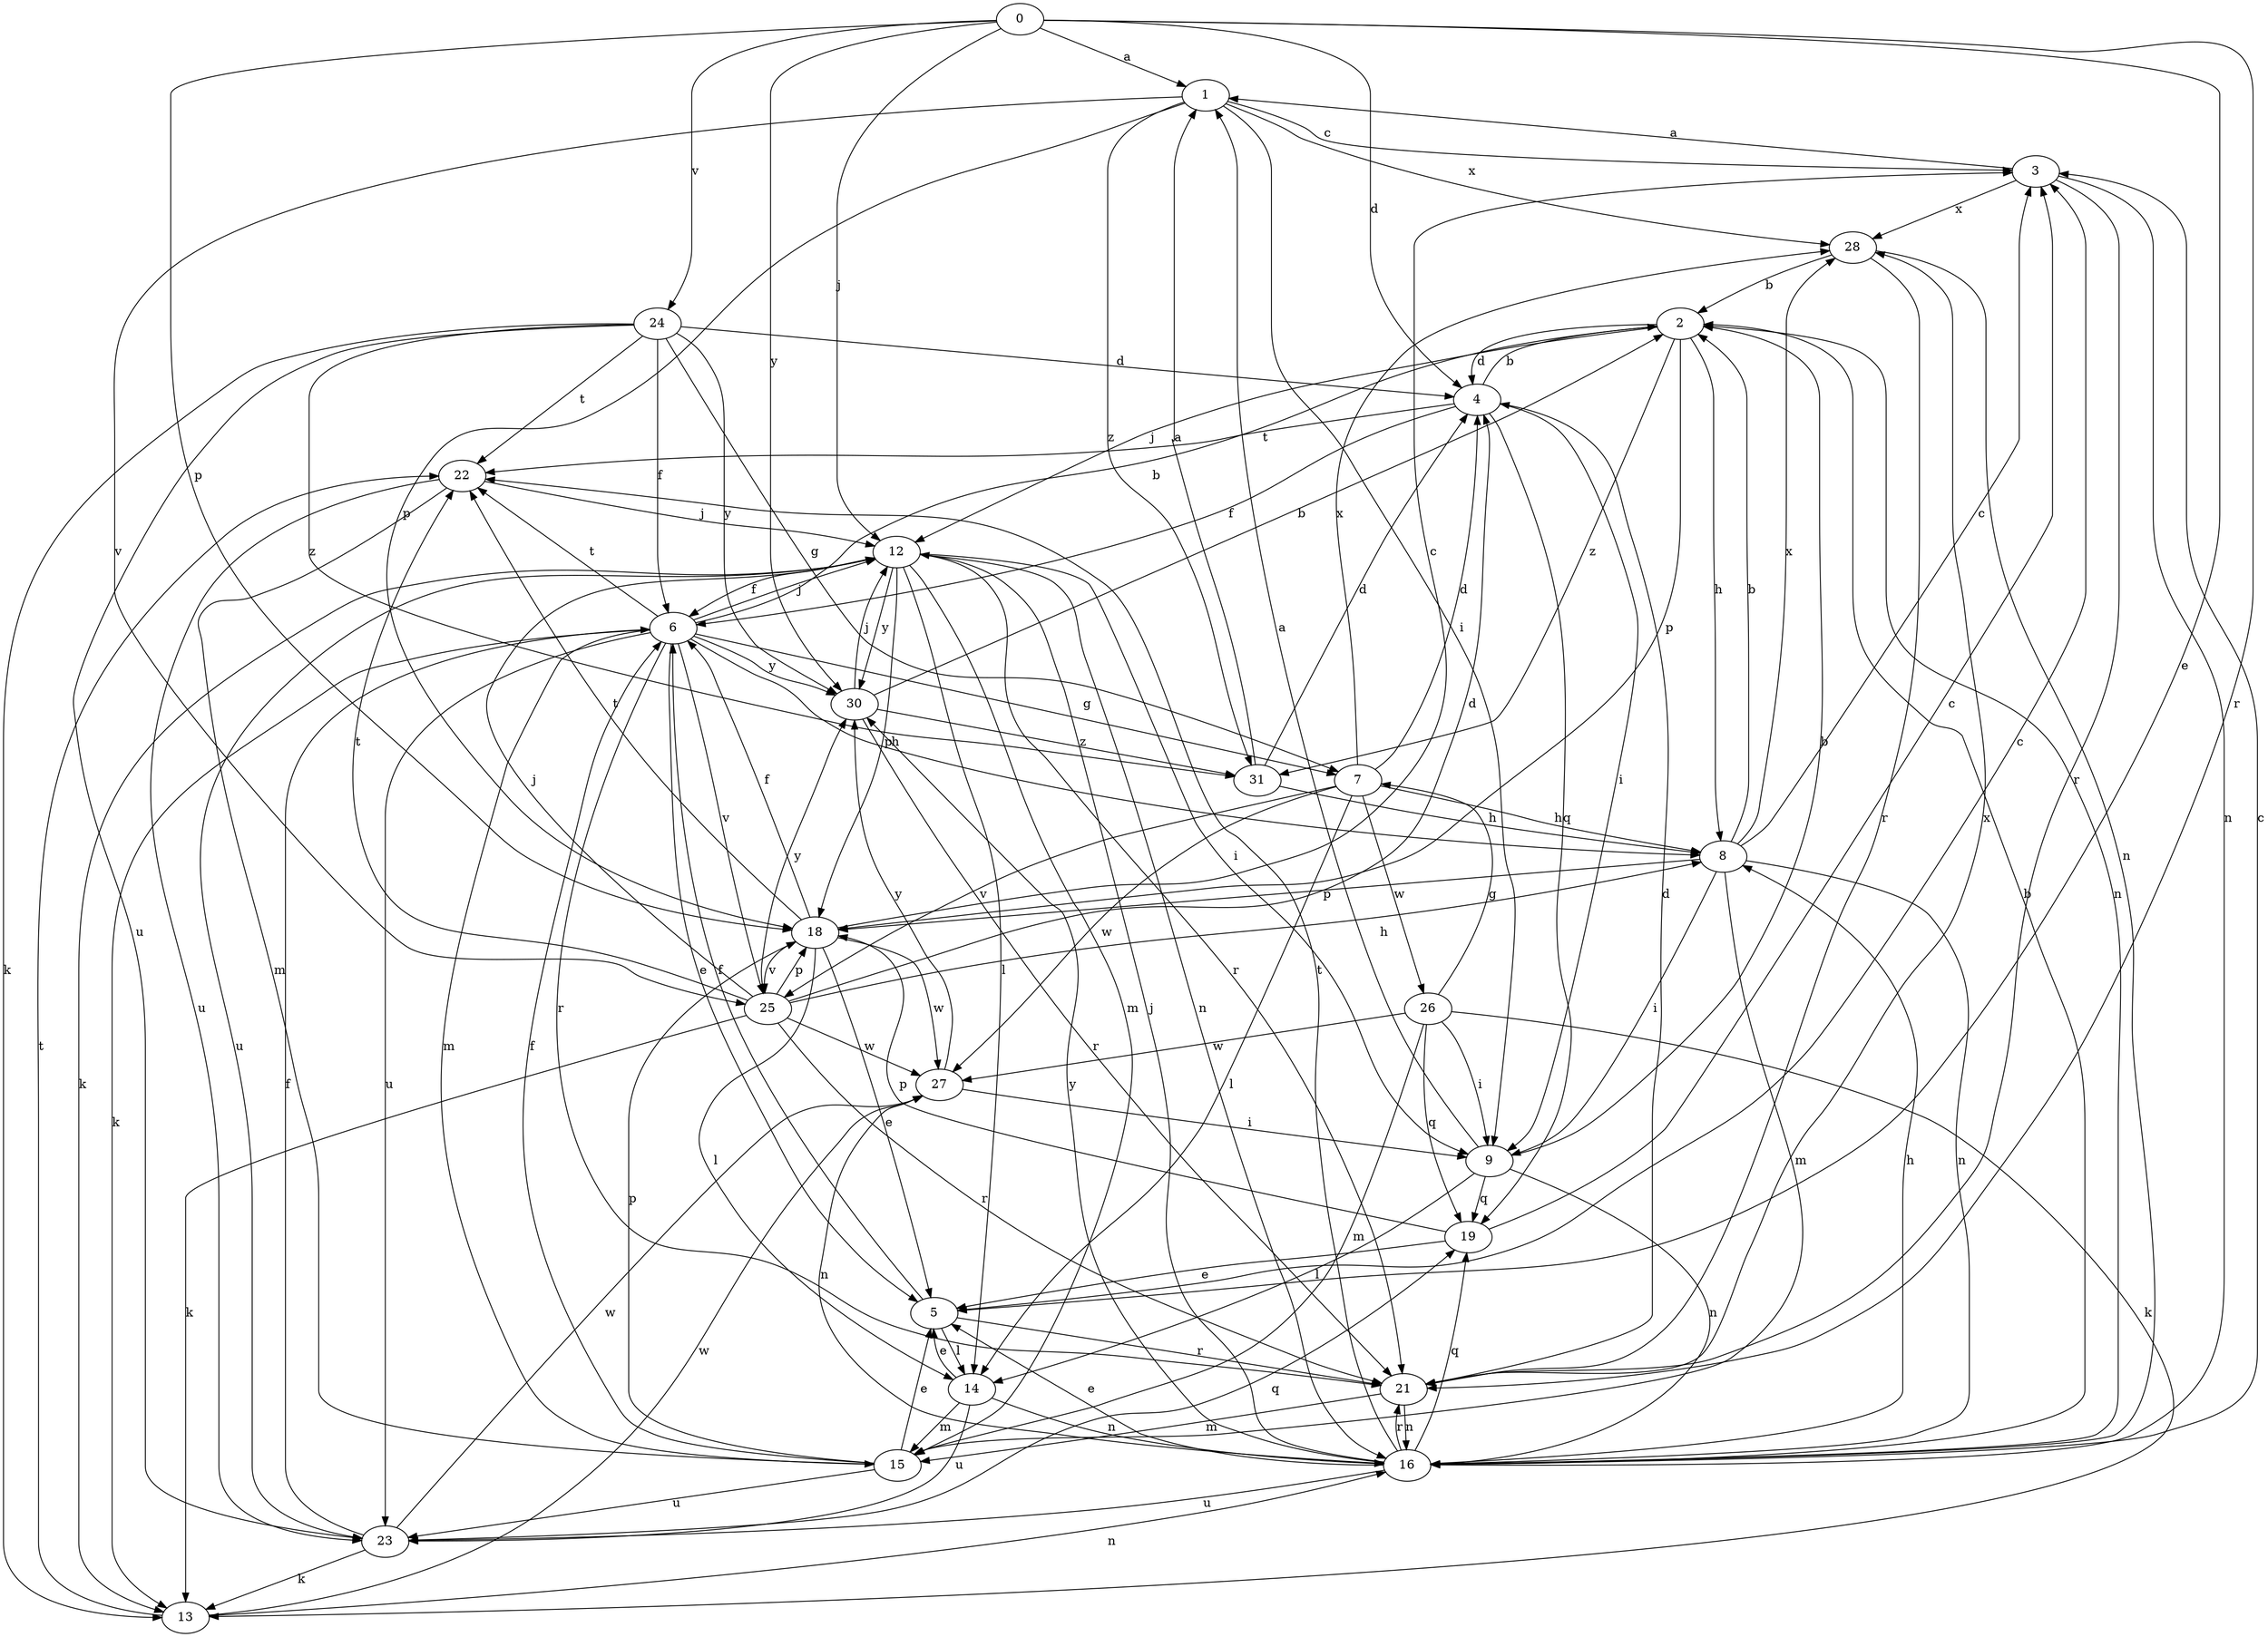 strict digraph  {
0;
1;
2;
3;
4;
5;
6;
7;
8;
9;
12;
13;
14;
15;
16;
18;
19;
21;
22;
23;
24;
25;
26;
27;
28;
30;
31;
0 -> 1  [label=a];
0 -> 4  [label=d];
0 -> 5  [label=e];
0 -> 12  [label=j];
0 -> 18  [label=p];
0 -> 21  [label=r];
0 -> 24  [label=v];
0 -> 30  [label=y];
1 -> 3  [label=c];
1 -> 9  [label=i];
1 -> 18  [label=p];
1 -> 25  [label=v];
1 -> 28  [label=x];
1 -> 31  [label=z];
2 -> 4  [label=d];
2 -> 8  [label=h];
2 -> 12  [label=j];
2 -> 16  [label=n];
2 -> 18  [label=p];
2 -> 31  [label=z];
3 -> 1  [label=a];
3 -> 16  [label=n];
3 -> 21  [label=r];
3 -> 28  [label=x];
4 -> 2  [label=b];
4 -> 6  [label=f];
4 -> 9  [label=i];
4 -> 19  [label=q];
4 -> 22  [label=t];
5 -> 3  [label=c];
5 -> 6  [label=f];
5 -> 14  [label=l];
5 -> 21  [label=r];
6 -> 2  [label=b];
6 -> 5  [label=e];
6 -> 7  [label=g];
6 -> 8  [label=h];
6 -> 12  [label=j];
6 -> 13  [label=k];
6 -> 15  [label=m];
6 -> 21  [label=r];
6 -> 22  [label=t];
6 -> 23  [label=u];
6 -> 25  [label=v];
6 -> 30  [label=y];
7 -> 4  [label=d];
7 -> 8  [label=h];
7 -> 14  [label=l];
7 -> 25  [label=v];
7 -> 26  [label=w];
7 -> 27  [label=w];
7 -> 28  [label=x];
8 -> 2  [label=b];
8 -> 3  [label=c];
8 -> 9  [label=i];
8 -> 15  [label=m];
8 -> 16  [label=n];
8 -> 18  [label=p];
8 -> 28  [label=x];
9 -> 1  [label=a];
9 -> 2  [label=b];
9 -> 14  [label=l];
9 -> 16  [label=n];
9 -> 19  [label=q];
12 -> 6  [label=f];
12 -> 9  [label=i];
12 -> 13  [label=k];
12 -> 14  [label=l];
12 -> 15  [label=m];
12 -> 16  [label=n];
12 -> 18  [label=p];
12 -> 21  [label=r];
12 -> 23  [label=u];
12 -> 30  [label=y];
13 -> 16  [label=n];
13 -> 22  [label=t];
13 -> 27  [label=w];
14 -> 5  [label=e];
14 -> 15  [label=m];
14 -> 16  [label=n];
14 -> 23  [label=u];
15 -> 5  [label=e];
15 -> 6  [label=f];
15 -> 18  [label=p];
15 -> 23  [label=u];
16 -> 2  [label=b];
16 -> 3  [label=c];
16 -> 5  [label=e];
16 -> 8  [label=h];
16 -> 12  [label=j];
16 -> 19  [label=q];
16 -> 21  [label=r];
16 -> 22  [label=t];
16 -> 23  [label=u];
16 -> 30  [label=y];
18 -> 3  [label=c];
18 -> 5  [label=e];
18 -> 6  [label=f];
18 -> 14  [label=l];
18 -> 22  [label=t];
18 -> 25  [label=v];
18 -> 27  [label=w];
19 -> 3  [label=c];
19 -> 5  [label=e];
19 -> 18  [label=p];
21 -> 4  [label=d];
21 -> 15  [label=m];
21 -> 16  [label=n];
21 -> 28  [label=x];
22 -> 12  [label=j];
22 -> 15  [label=m];
22 -> 23  [label=u];
23 -> 6  [label=f];
23 -> 13  [label=k];
23 -> 19  [label=q];
23 -> 27  [label=w];
24 -> 4  [label=d];
24 -> 6  [label=f];
24 -> 7  [label=g];
24 -> 13  [label=k];
24 -> 22  [label=t];
24 -> 23  [label=u];
24 -> 30  [label=y];
24 -> 31  [label=z];
25 -> 4  [label=d];
25 -> 8  [label=h];
25 -> 12  [label=j];
25 -> 13  [label=k];
25 -> 18  [label=p];
25 -> 21  [label=r];
25 -> 22  [label=t];
25 -> 27  [label=w];
25 -> 30  [label=y];
26 -> 7  [label=g];
26 -> 9  [label=i];
26 -> 13  [label=k];
26 -> 15  [label=m];
26 -> 19  [label=q];
26 -> 27  [label=w];
27 -> 9  [label=i];
27 -> 16  [label=n];
27 -> 30  [label=y];
28 -> 2  [label=b];
28 -> 16  [label=n];
28 -> 21  [label=r];
30 -> 2  [label=b];
30 -> 12  [label=j];
30 -> 21  [label=r];
30 -> 31  [label=z];
31 -> 1  [label=a];
31 -> 4  [label=d];
31 -> 8  [label=h];
}
